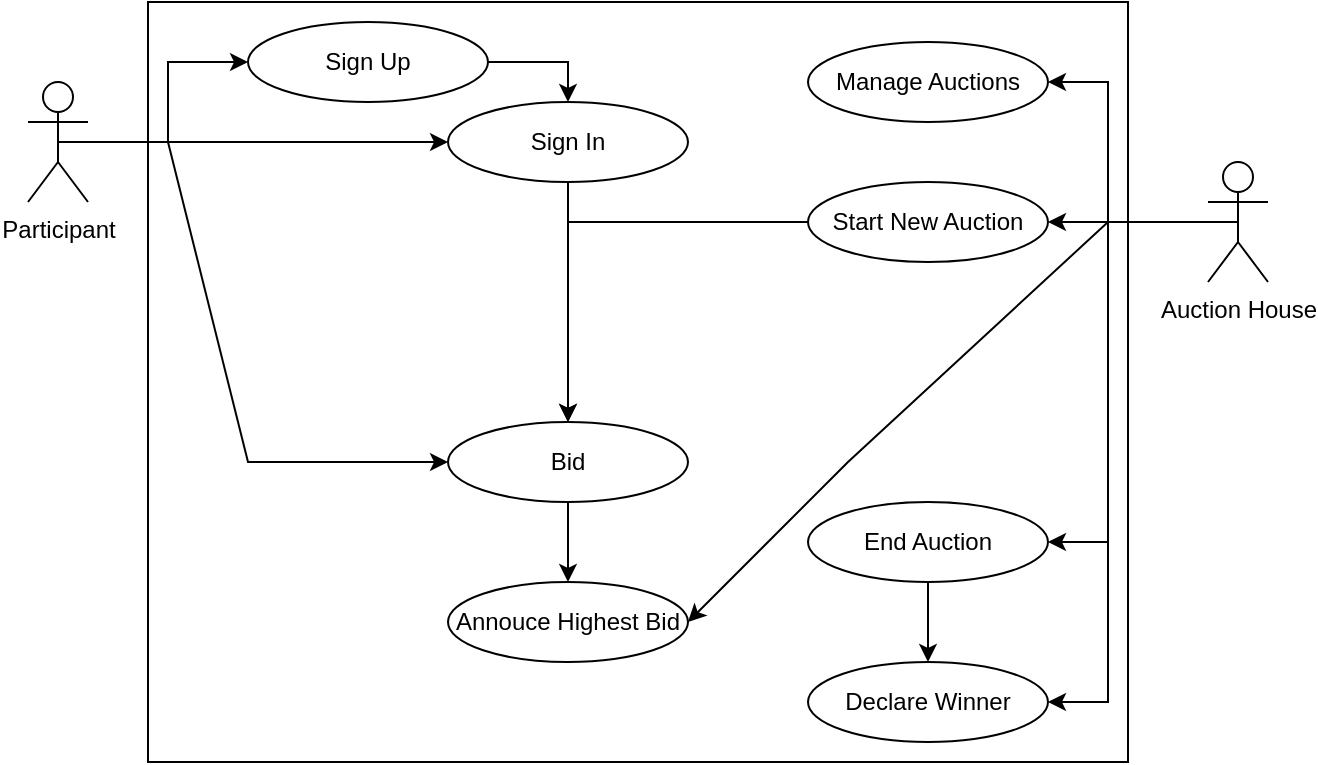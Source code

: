 <mxfile version="17.4.0" type="device"><diagram id="SXui2aichju5kICJh-4I" name="Page-1"><mxGraphModel dx="833" dy="467" grid="1" gridSize="10" guides="1" tooltips="1" connect="1" arrows="1" fold="1" page="1" pageScale="1" pageWidth="827" pageHeight="1169" math="0" shadow="0"><root><mxCell id="0"/><mxCell id="1" parent="0"/><mxCell id="WfJkUl5plGIwBlz__TMD-35" value="" style="rounded=0;whiteSpace=wrap;html=1;fillColor=none;" vertex="1" parent="1"><mxGeometry x="150" y="110" width="490" height="380" as="geometry"/></mxCell><mxCell id="WfJkUl5plGIwBlz__TMD-8" style="edgeStyle=orthogonalEdgeStyle;rounded=0;orthogonalLoop=1;jettySize=auto;html=1;exitX=0.5;exitY=0.5;exitDx=0;exitDy=0;exitPerimeter=0;entryX=0;entryY=0.5;entryDx=0;entryDy=0;" edge="1" parent="1" source="WfJkUl5plGIwBlz__TMD-1" target="WfJkUl5plGIwBlz__TMD-5"><mxGeometry relative="1" as="geometry"><Array as="points"><mxPoint x="160" y="180"/><mxPoint x="160" y="140"/></Array></mxGeometry></mxCell><mxCell id="WfJkUl5plGIwBlz__TMD-10" style="edgeStyle=orthogonalEdgeStyle;rounded=0;orthogonalLoop=1;jettySize=auto;html=1;exitX=0.5;exitY=0.5;exitDx=0;exitDy=0;exitPerimeter=0;entryX=0;entryY=0.5;entryDx=0;entryDy=0;" edge="1" parent="1" source="WfJkUl5plGIwBlz__TMD-1" target="WfJkUl5plGIwBlz__TMD-2"><mxGeometry relative="1" as="geometry"/></mxCell><mxCell id="WfJkUl5plGIwBlz__TMD-1" value="Participant" style="shape=umlActor;verticalLabelPosition=bottom;verticalAlign=top;html=1;outlineConnect=0;" vertex="1" parent="1"><mxGeometry x="90" y="150" width="30" height="60" as="geometry"/></mxCell><mxCell id="WfJkUl5plGIwBlz__TMD-12" style="edgeStyle=orthogonalEdgeStyle;rounded=0;orthogonalLoop=1;jettySize=auto;html=1;exitX=0.5;exitY=1;exitDx=0;exitDy=0;entryX=0.5;entryY=0;entryDx=0;entryDy=0;" edge="1" parent="1" source="WfJkUl5plGIwBlz__TMD-2" target="WfJkUl5plGIwBlz__TMD-11"><mxGeometry relative="1" as="geometry"/></mxCell><mxCell id="WfJkUl5plGIwBlz__TMD-2" value="Sign In" style="ellipse;whiteSpace=wrap;html=1;fillColor=none;" vertex="1" parent="1"><mxGeometry x="300" y="160" width="120" height="40" as="geometry"/></mxCell><mxCell id="WfJkUl5plGIwBlz__TMD-9" style="edgeStyle=orthogonalEdgeStyle;rounded=0;orthogonalLoop=1;jettySize=auto;html=1;exitX=1;exitY=0.5;exitDx=0;exitDy=0;entryX=0.5;entryY=0;entryDx=0;entryDy=0;" edge="1" parent="1" source="WfJkUl5plGIwBlz__TMD-5" target="WfJkUl5plGIwBlz__TMD-2"><mxGeometry relative="1" as="geometry"/></mxCell><mxCell id="WfJkUl5plGIwBlz__TMD-5" value="Sign Up" style="ellipse;whiteSpace=wrap;html=1;fillColor=none;" vertex="1" parent="1"><mxGeometry x="200" y="120" width="120" height="40" as="geometry"/></mxCell><mxCell id="WfJkUl5plGIwBlz__TMD-21" style="edgeStyle=orthogonalEdgeStyle;rounded=0;orthogonalLoop=1;jettySize=auto;html=1;exitX=0.5;exitY=1;exitDx=0;exitDy=0;entryX=0.5;entryY=0;entryDx=0;entryDy=0;" edge="1" parent="1" source="WfJkUl5plGIwBlz__TMD-11" target="WfJkUl5plGIwBlz__TMD-20"><mxGeometry relative="1" as="geometry"/></mxCell><mxCell id="WfJkUl5plGIwBlz__TMD-11" value="Bid" style="ellipse;whiteSpace=wrap;html=1;fillColor=none;" vertex="1" parent="1"><mxGeometry x="300" y="320" width="120" height="40" as="geometry"/></mxCell><mxCell id="WfJkUl5plGIwBlz__TMD-17" style="edgeStyle=orthogonalEdgeStyle;rounded=0;orthogonalLoop=1;jettySize=auto;html=1;exitX=0.5;exitY=0.5;exitDx=0;exitDy=0;exitPerimeter=0;entryX=1;entryY=0.5;entryDx=0;entryDy=0;" edge="1" parent="1" source="WfJkUl5plGIwBlz__TMD-14" target="WfJkUl5plGIwBlz__TMD-16"><mxGeometry relative="1" as="geometry"/></mxCell><mxCell id="WfJkUl5plGIwBlz__TMD-26" style="edgeStyle=orthogonalEdgeStyle;rounded=0;orthogonalLoop=1;jettySize=auto;html=1;exitX=0.5;exitY=0.5;exitDx=0;exitDy=0;exitPerimeter=0;entryX=1;entryY=0.5;entryDx=0;entryDy=0;" edge="1" parent="1" source="WfJkUl5plGIwBlz__TMD-14" target="WfJkUl5plGIwBlz__TMD-25"><mxGeometry relative="1" as="geometry"><Array as="points"><mxPoint x="630" y="220"/><mxPoint x="630" y="150"/></Array></mxGeometry></mxCell><mxCell id="WfJkUl5plGIwBlz__TMD-28" style="edgeStyle=orthogonalEdgeStyle;rounded=0;orthogonalLoop=1;jettySize=auto;html=1;exitX=0.5;exitY=0.5;exitDx=0;exitDy=0;exitPerimeter=0;entryX=1;entryY=0.5;entryDx=0;entryDy=0;" edge="1" parent="1" source="WfJkUl5plGIwBlz__TMD-14" target="WfJkUl5plGIwBlz__TMD-27"><mxGeometry relative="1" as="geometry"><Array as="points"><mxPoint x="630" y="220"/><mxPoint x="630" y="380"/></Array></mxGeometry></mxCell><mxCell id="WfJkUl5plGIwBlz__TMD-30" style="edgeStyle=orthogonalEdgeStyle;rounded=0;orthogonalLoop=1;jettySize=auto;html=1;exitX=0.5;exitY=0.5;exitDx=0;exitDy=0;exitPerimeter=0;entryX=1;entryY=0.5;entryDx=0;entryDy=0;" edge="1" parent="1" source="WfJkUl5plGIwBlz__TMD-14" target="WfJkUl5plGIwBlz__TMD-29"><mxGeometry relative="1" as="geometry"><Array as="points"><mxPoint x="630" y="220"/><mxPoint x="630" y="460"/></Array></mxGeometry></mxCell><mxCell id="WfJkUl5plGIwBlz__TMD-14" value="Auction House" style="shape=umlActor;verticalLabelPosition=bottom;verticalAlign=top;html=1;outlineConnect=0;fillColor=none;" vertex="1" parent="1"><mxGeometry x="680" y="190" width="30" height="60" as="geometry"/></mxCell><mxCell id="WfJkUl5plGIwBlz__TMD-18" style="edgeStyle=orthogonalEdgeStyle;rounded=0;orthogonalLoop=1;jettySize=auto;html=1;exitX=0;exitY=0.5;exitDx=0;exitDy=0;entryX=0.5;entryY=0;entryDx=0;entryDy=0;" edge="1" parent="1" source="WfJkUl5plGIwBlz__TMD-16" target="WfJkUl5plGIwBlz__TMD-11"><mxGeometry relative="1" as="geometry"/></mxCell><mxCell id="WfJkUl5plGIwBlz__TMD-16" value="Start New Auction" style="ellipse;whiteSpace=wrap;html=1;fillColor=none;" vertex="1" parent="1"><mxGeometry x="480" y="200" width="120" height="40" as="geometry"/></mxCell><mxCell id="WfJkUl5plGIwBlz__TMD-20" value="Annouce Highest Bid" style="ellipse;whiteSpace=wrap;html=1;fillColor=none;" vertex="1" parent="1"><mxGeometry x="300" y="400" width="120" height="40" as="geometry"/></mxCell><mxCell id="WfJkUl5plGIwBlz__TMD-24" value="" style="endArrow=classic;html=1;rounded=0;entryX=1;entryY=0.5;entryDx=0;entryDy=0;exitX=0.5;exitY=0.5;exitDx=0;exitDy=0;exitPerimeter=0;" edge="1" parent="1" source="WfJkUl5plGIwBlz__TMD-14" target="WfJkUl5plGIwBlz__TMD-20"><mxGeometry width="50" height="50" relative="1" as="geometry"><mxPoint x="440" y="470" as="sourcePoint"/><mxPoint x="490" y="420" as="targetPoint"/><Array as="points"><mxPoint x="630" y="220"/><mxPoint x="500" y="340"/></Array></mxGeometry></mxCell><mxCell id="WfJkUl5plGIwBlz__TMD-25" value="Manage Auctions" style="ellipse;whiteSpace=wrap;html=1;fillColor=none;" vertex="1" parent="1"><mxGeometry x="480" y="130" width="120" height="40" as="geometry"/></mxCell><mxCell id="WfJkUl5plGIwBlz__TMD-33" style="edgeStyle=orthogonalEdgeStyle;rounded=0;orthogonalLoop=1;jettySize=auto;html=1;exitX=0.5;exitY=1;exitDx=0;exitDy=0;entryX=0.5;entryY=0;entryDx=0;entryDy=0;" edge="1" parent="1" source="WfJkUl5plGIwBlz__TMD-27" target="WfJkUl5plGIwBlz__TMD-29"><mxGeometry relative="1" as="geometry"/></mxCell><mxCell id="WfJkUl5plGIwBlz__TMD-27" value="End Auction" style="ellipse;whiteSpace=wrap;html=1;fillColor=none;" vertex="1" parent="1"><mxGeometry x="480" y="360" width="120" height="40" as="geometry"/></mxCell><mxCell id="WfJkUl5plGIwBlz__TMD-29" value="Declare Winner" style="ellipse;whiteSpace=wrap;html=1;fillColor=none;" vertex="1" parent="1"><mxGeometry x="480" y="440" width="120" height="40" as="geometry"/></mxCell><mxCell id="WfJkUl5plGIwBlz__TMD-36" value="" style="endArrow=classic;html=1;rounded=0;entryX=0;entryY=0.5;entryDx=0;entryDy=0;exitX=0.5;exitY=0.5;exitDx=0;exitDy=0;exitPerimeter=0;" edge="1" parent="1" source="WfJkUl5plGIwBlz__TMD-1" target="WfJkUl5plGIwBlz__TMD-11"><mxGeometry width="50" height="50" relative="1" as="geometry"><mxPoint x="705" y="230" as="sourcePoint"/><mxPoint x="430" y="350" as="targetPoint"/><Array as="points"><mxPoint x="160" y="180"/><mxPoint x="200" y="340"/></Array></mxGeometry></mxCell></root></mxGraphModel></diagram></mxfile>
